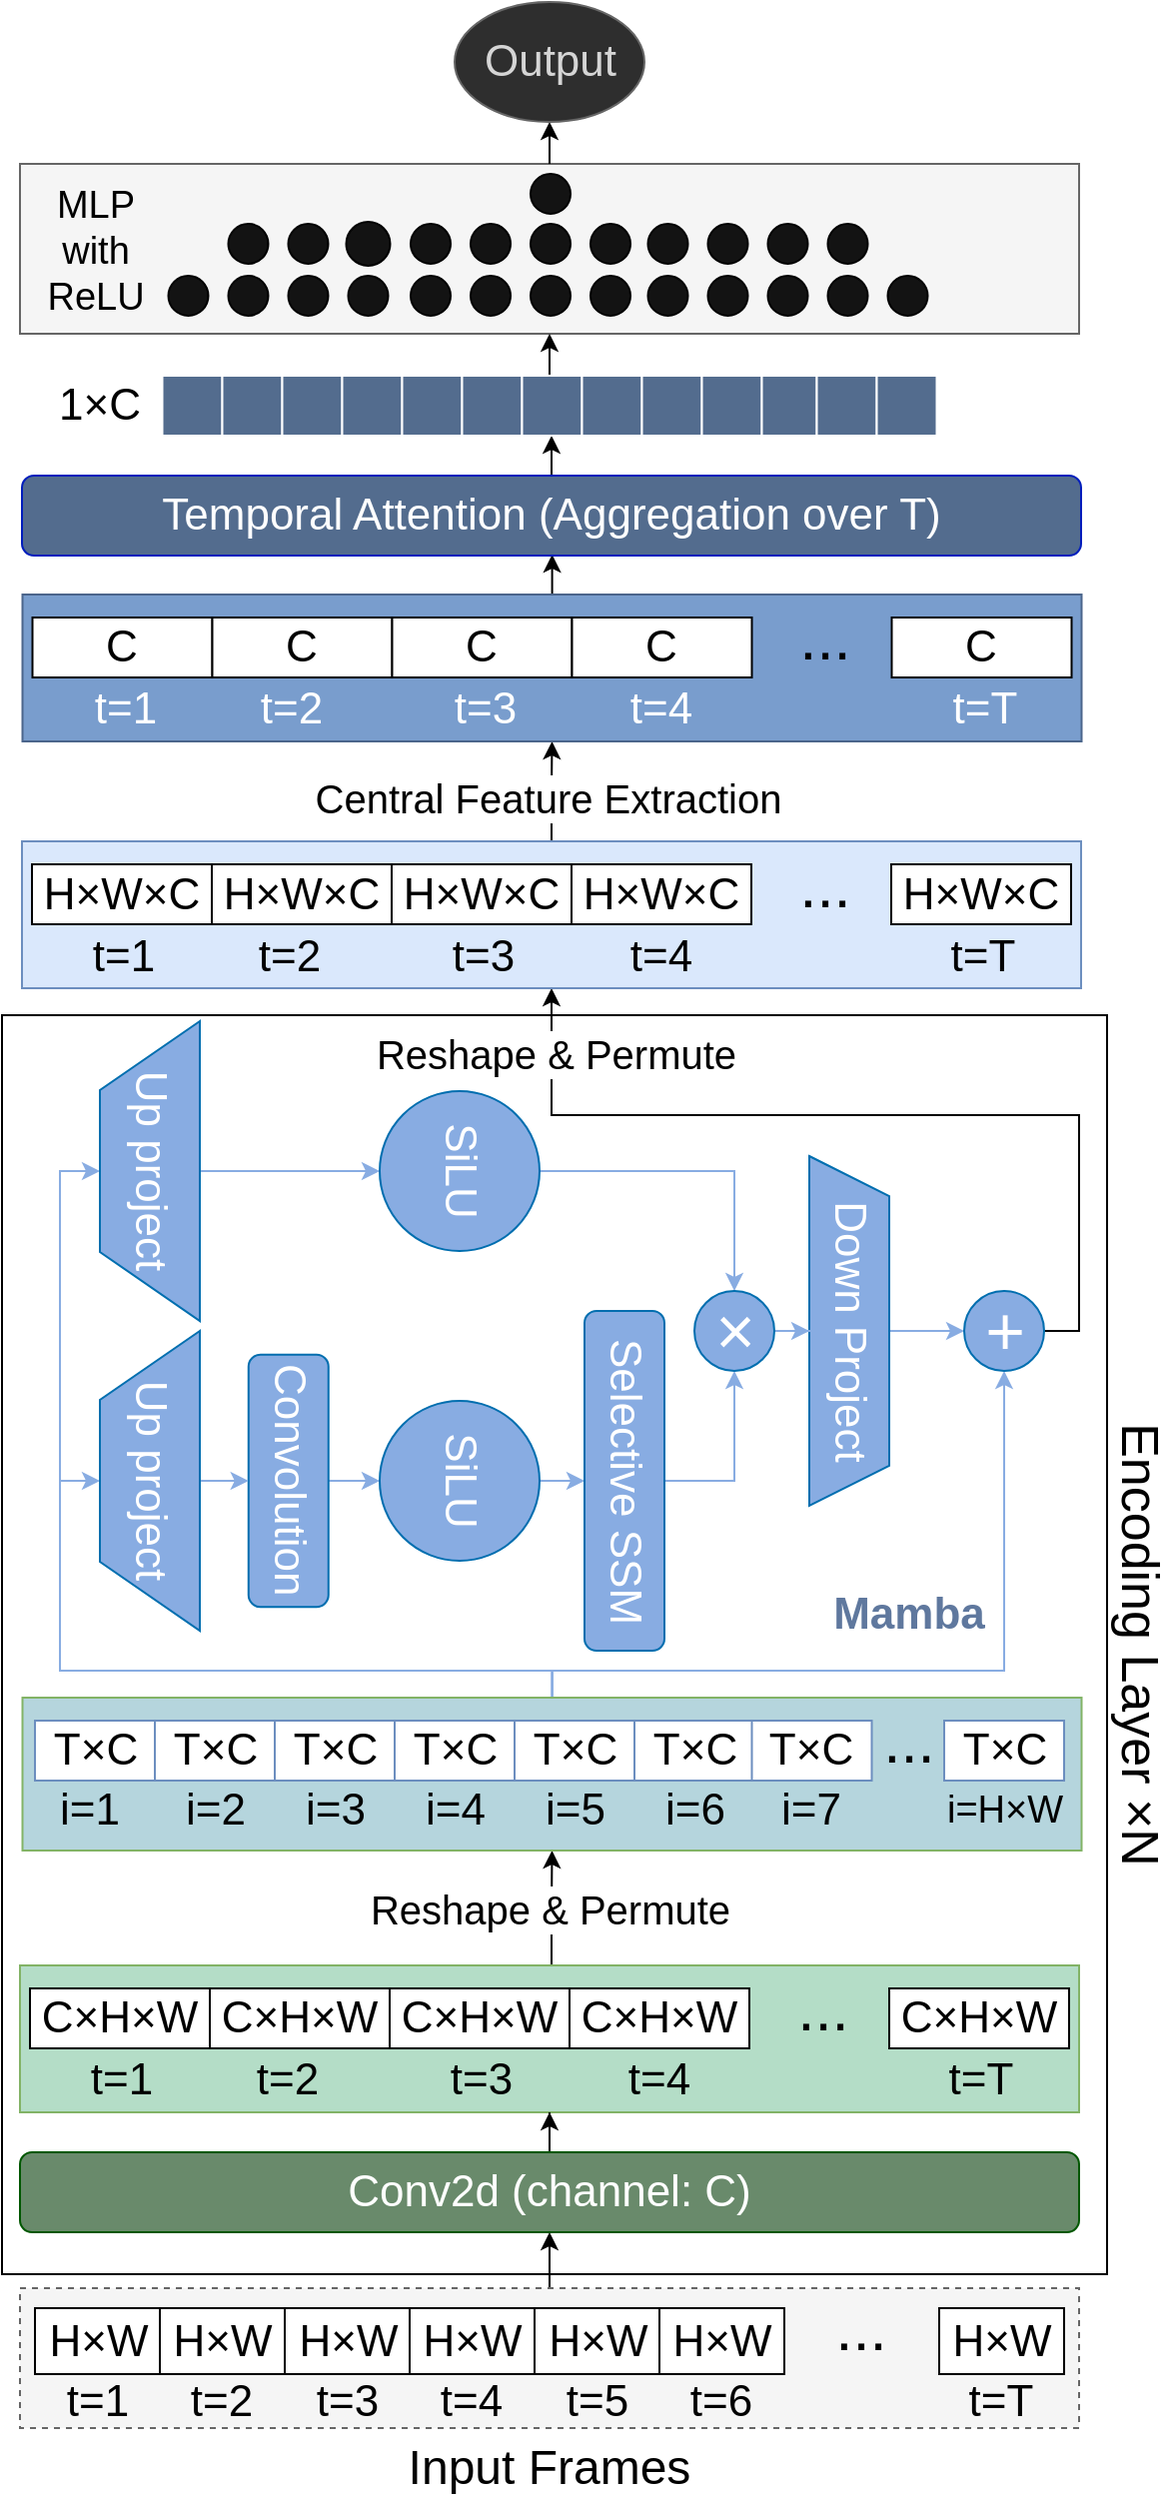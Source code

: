 <mxfile version="27.1.1">
  <diagram name="Page-1" id="3ek6L9CJYeIshYWUm1VU">
    <mxGraphModel dx="2593" dy="1838" grid="1" gridSize="10" guides="1" tooltips="1" connect="1" arrows="1" fold="1" page="0" pageScale="1" pageWidth="850" pageHeight="1100" math="0" shadow="0">
      <root>
        <mxCell id="0" />
        <mxCell id="1" parent="0" />
        <mxCell id="EPnAkS95bglsHTF8loIi-454" value="" style="rounded=0;whiteSpace=wrap;html=1;" vertex="1" parent="1">
          <mxGeometry x="301" y="290" width="553" height="630" as="geometry" />
        </mxCell>
        <mxCell id="EPnAkS95bglsHTF8loIi-436" value="" style="rounded=0;whiteSpace=wrap;html=1;fillColor=#f5f5f5;fontColor=#333333;strokeColor=#666666;" vertex="1" parent="1">
          <mxGeometry x="310" y="-136" width="530" height="85" as="geometry" />
        </mxCell>
        <mxCell id="EPnAkS95bglsHTF8loIi-437" style="edgeStyle=orthogonalEdgeStyle;rounded=0;orthogonalLoop=1;jettySize=auto;html=1;entryX=0.5;entryY=1;entryDx=0;entryDy=0;" edge="1" parent="1" source="EPnAkS95bglsHTF8loIi-436" target="EPnAkS95bglsHTF8loIi-435">
          <mxGeometry relative="1" as="geometry" />
        </mxCell>
        <mxCell id="EPnAkS95bglsHTF8loIi-319" style="edgeStyle=orthogonalEdgeStyle;rounded=0;orthogonalLoop=1;jettySize=auto;html=1;entryX=0.5;entryY=1;entryDx=0;entryDy=0;" edge="1" parent="1" source="EPnAkS95bglsHTF8loIi-231" target="EPnAkS95bglsHTF8loIi-224">
          <mxGeometry relative="1" as="geometry">
            <Array as="points">
              <mxPoint x="576" y="740" />
              <mxPoint x="576" y="740" />
            </Array>
          </mxGeometry>
        </mxCell>
        <mxCell id="EPnAkS95bglsHTF8loIi-320" value="&lt;font style=&quot;font-size: 20px;&quot;&gt;Reshape &amp;amp; Permute&lt;/font&gt;" style="edgeLabel;html=1;align=center;verticalAlign=middle;resizable=0;points=[];" vertex="1" connectable="0" parent="EPnAkS95bglsHTF8loIi-319">
          <mxGeometry x="-0.005" y="1" relative="1" as="geometry">
            <mxPoint as="offset" />
          </mxGeometry>
        </mxCell>
        <mxCell id="EPnAkS95bglsHTF8loIi-231" value="" style="rounded=0;whiteSpace=wrap;html=1;fillColor=#B4DDC7;strokeColor=#82b366;" vertex="1" parent="1">
          <mxGeometry x="310" y="765.5" width="530" height="73.5" as="geometry" />
        </mxCell>
        <mxCell id="EPnAkS95bglsHTF8loIi-243" style="edgeStyle=orthogonalEdgeStyle;rounded=0;orthogonalLoop=1;jettySize=auto;html=1;entryX=0.5;entryY=1;entryDx=0;entryDy=0;strokeColor=#88ACE2;" edge="1" parent="1" source="EPnAkS95bglsHTF8loIi-224" target="EPnAkS95bglsHTF8loIi-49">
          <mxGeometry relative="1" as="geometry">
            <Array as="points">
              <mxPoint x="576" y="618" />
              <mxPoint x="330" y="618" />
              <mxPoint x="330" y="523" />
            </Array>
          </mxGeometry>
        </mxCell>
        <mxCell id="EPnAkS95bglsHTF8loIi-245" style="edgeStyle=orthogonalEdgeStyle;rounded=0;orthogonalLoop=1;jettySize=auto;html=1;entryX=0.5;entryY=1;entryDx=0;entryDy=0;fillColor=#0050ef;strokeColor=#88ACE2;" edge="1" parent="1" source="EPnAkS95bglsHTF8loIi-224" target="EPnAkS95bglsHTF8loIi-244">
          <mxGeometry relative="1" as="geometry">
            <Array as="points">
              <mxPoint x="576" y="618" />
              <mxPoint x="330" y="618" />
              <mxPoint x="330" y="368" />
            </Array>
          </mxGeometry>
        </mxCell>
        <mxCell id="EPnAkS95bglsHTF8loIi-257" style="edgeStyle=orthogonalEdgeStyle;rounded=0;orthogonalLoop=1;jettySize=auto;html=1;entryX=0.5;entryY=1;entryDx=0;entryDy=0;fillColor=#0050ef;strokeColor=#88ACE2;" edge="1" parent="1" source="EPnAkS95bglsHTF8loIi-224" target="EPnAkS95bglsHTF8loIi-255">
          <mxGeometry relative="1" as="geometry">
            <Array as="points">
              <mxPoint x="576" y="618" />
              <mxPoint x="803" y="618" />
            </Array>
          </mxGeometry>
        </mxCell>
        <mxCell id="EPnAkS95bglsHTF8loIi-224" value="" style="rounded=0;whiteSpace=wrap;html=1;fillColor=#B5D5DD;strokeColor=#82b366;" vertex="1" parent="1">
          <mxGeometry x="311.25" y="631.5" width="530" height="76.5" as="geometry" />
        </mxCell>
        <mxCell id="EPnAkS95bglsHTF8loIi-180" style="edgeStyle=orthogonalEdgeStyle;rounded=0;orthogonalLoop=1;jettySize=auto;html=1;entryX=0.5;entryY=1;entryDx=0;entryDy=0;" edge="1" parent="1" source="EPnAkS95bglsHTF8loIi-176" target="EPnAkS95bglsHTF8loIi-94">
          <mxGeometry relative="1" as="geometry" />
        </mxCell>
        <mxCell id="EPnAkS95bglsHTF8loIi-176" value="" style="rounded=0;whiteSpace=wrap;html=1;fillColor=#f5f5f5;dashed=1;fontColor=#333333;strokeColor=#666666;" vertex="1" parent="1">
          <mxGeometry x="310" y="927" width="530" height="70" as="geometry" />
        </mxCell>
        <mxCell id="EPnAkS95bglsHTF8loIi-248" style="edgeStyle=orthogonalEdgeStyle;rounded=0;orthogonalLoop=1;jettySize=auto;html=1;entryX=0.5;entryY=1;entryDx=0;entryDy=0;fillColor=#0050ef;strokeColor=#88ACE2;" edge="1" parent="1" source="EPnAkS95bglsHTF8loIi-18" target="EPnAkS95bglsHTF8loIi-20">
          <mxGeometry relative="1" as="geometry" />
        </mxCell>
        <mxCell id="EPnAkS95bglsHTF8loIi-18" value="&lt;font style=&quot;font-size: 22px;&quot;&gt;Convolution&lt;/font&gt;" style="rounded=1;whiteSpace=wrap;html=1;rotation=90;fillColor=#88ACE2;fontColor=#ffffff;strokeColor=#006EAF;" vertex="1" parent="1">
          <mxGeometry x="381.25" y="503" width="126.25" height="40" as="geometry" />
        </mxCell>
        <mxCell id="EPnAkS95bglsHTF8loIi-23" style="edgeStyle=orthogonalEdgeStyle;rounded=0;orthogonalLoop=1;jettySize=auto;html=1;fillColor=#0050ef;strokeColor=#88ACE2;" edge="1" parent="1" source="EPnAkS95bglsHTF8loIi-20" target="EPnAkS95bglsHTF8loIi-22">
          <mxGeometry relative="1" as="geometry" />
        </mxCell>
        <mxCell id="EPnAkS95bglsHTF8loIi-20" value="&lt;font style=&quot;font-size: 22px;&quot;&gt;SiLU&lt;/font&gt;" style="ellipse;whiteSpace=wrap;html=1;aspect=fixed;rotation=90;fillColor=#88ACE2;fontColor=#ffffff;strokeColor=#006EAF;" vertex="1" parent="1">
          <mxGeometry x="490" y="483" width="80" height="80" as="geometry" />
        </mxCell>
        <mxCell id="EPnAkS95bglsHTF8loIi-252" style="edgeStyle=orthogonalEdgeStyle;rounded=0;orthogonalLoop=1;jettySize=auto;html=1;entryX=0.5;entryY=1;entryDx=0;entryDy=0;fillColor=#0050ef;strokeColor=#88ACE2;" edge="1" parent="1" source="EPnAkS95bglsHTF8loIi-22" target="EPnAkS95bglsHTF8loIi-251">
          <mxGeometry relative="1" as="geometry">
            <Array as="points" />
          </mxGeometry>
        </mxCell>
        <mxCell id="EPnAkS95bglsHTF8loIi-22" value="&lt;font style=&quot;font-size: 22px;&quot;&gt;Selective SSM&lt;/font&gt;" style="rounded=1;whiteSpace=wrap;html=1;rotation=90;fillColor=#88ACE2;fontColor=#ffffff;strokeColor=#006EAF;" vertex="1" parent="1">
          <mxGeometry x="527.5" y="503" width="170" height="40" as="geometry" />
        </mxCell>
        <mxCell id="EPnAkS95bglsHTF8loIi-247" style="edgeStyle=orthogonalEdgeStyle;rounded=0;orthogonalLoop=1;jettySize=auto;html=1;entryX=0.5;entryY=1;entryDx=0;entryDy=0;fillColor=#0050ef;strokeColor=#88ACE2;" edge="1" parent="1" source="EPnAkS95bglsHTF8loIi-49" target="EPnAkS95bglsHTF8loIi-18">
          <mxGeometry relative="1" as="geometry" />
        </mxCell>
        <mxCell id="EPnAkS95bglsHTF8loIi-49" value="&lt;font style=&quot;font-size: 22px;&quot;&gt;Up project&lt;/font&gt;" style="verticalLabelPosition=middle;verticalAlign=middle;html=1;shape=trapezoid;perimeter=trapezoidPerimeter;whiteSpace=wrap;size=0.23;arcSize=10;flipV=1;labelPosition=center;align=center;rotation=90;fillColor=#88ACE2;fontColor=#ffffff;strokeColor=#006EAF;" vertex="1" parent="1">
          <mxGeometry x="300" y="498" width="150" height="50" as="geometry" />
        </mxCell>
        <mxCell id="EPnAkS95bglsHTF8loIi-256" style="edgeStyle=orthogonalEdgeStyle;rounded=0;orthogonalLoop=1;jettySize=auto;html=1;entryX=0;entryY=0.5;entryDx=0;entryDy=0;fillColor=#0050ef;strokeColor=#88ACE2;" edge="1" parent="1" source="EPnAkS95bglsHTF8loIi-57" target="EPnAkS95bglsHTF8loIi-255">
          <mxGeometry relative="1" as="geometry" />
        </mxCell>
        <mxCell id="EPnAkS95bglsHTF8loIi-57" value="&lt;font style=&quot;font-size: 22px;&quot;&gt;Down Project&lt;/font&gt;" style="shape=trapezoid;perimeter=trapezoidPerimeter;whiteSpace=wrap;html=1;fixedSize=1;rotation=90;fillColor=#88ACE2;fontColor=#ffffff;strokeColor=#006EAF;" vertex="1" parent="1">
          <mxGeometry x="637.5" y="428" width="175" height="40" as="geometry" />
        </mxCell>
        <mxCell id="EPnAkS95bglsHTF8loIi-68" style="edgeStyle=orthogonalEdgeStyle;rounded=0;orthogonalLoop=1;jettySize=auto;html=1;exitX=0.5;exitY=1;exitDx=0;exitDy=0;fillColor=#0050ef;strokeColor=#001DBC;" edge="1" parent="1">
          <mxGeometry relative="1" as="geometry">
            <mxPoint x="582.5" y="452.33" as="sourcePoint" />
            <mxPoint x="582.5" y="452.33" as="targetPoint" />
          </mxGeometry>
        </mxCell>
        <mxCell id="EPnAkS95bglsHTF8loIi-90" value="&lt;font style=&quot;font-size: 22px;&quot;&gt;H×W&lt;/font&gt;" style="rounded=0;whiteSpace=wrap;html=1;" vertex="1" parent="1">
          <mxGeometry x="317.5" y="937" width="62.5" height="33" as="geometry" />
        </mxCell>
        <mxCell id="EPnAkS95bglsHTF8loIi-234" style="edgeStyle=orthogonalEdgeStyle;rounded=0;orthogonalLoop=1;jettySize=auto;html=1;entryX=0.5;entryY=1;entryDx=0;entryDy=0;" edge="1" parent="1" source="EPnAkS95bglsHTF8loIi-94" target="EPnAkS95bglsHTF8loIi-231">
          <mxGeometry relative="1" as="geometry" />
        </mxCell>
        <mxCell id="EPnAkS95bglsHTF8loIi-94" value="&lt;font style=&quot;font-size: 22px;&quot;&gt;Conv2d (channel: C)&lt;/font&gt;" style="rounded=1;whiteSpace=wrap;html=1;fillColor=#698A6B;fontColor=#ffffff;strokeColor=#005700;" vertex="1" parent="1">
          <mxGeometry x="310" y="859" width="530" height="40" as="geometry" />
        </mxCell>
        <mxCell id="EPnAkS95bglsHTF8loIi-114" value="&lt;font style=&quot;font-size: 22px;&quot;&gt;C×H×W&lt;/font&gt;" style="rounded=0;whiteSpace=wrap;html=1;" vertex="1" parent="1">
          <mxGeometry x="315" y="777" width="90" height="30" as="geometry" />
        </mxCell>
        <mxCell id="EPnAkS95bglsHTF8loIi-148" value="&lt;font style=&quot;font-size: 22px;&quot;&gt;T×C&lt;/font&gt;" style="rounded=0;whiteSpace=wrap;html=1;fillColor=default;strokeColor=#6c8ebf;" vertex="1" parent="1">
          <mxGeometry x="317.5" y="643" width="60" height="30" as="geometry" />
        </mxCell>
        <mxCell id="EPnAkS95bglsHTF8loIi-149" value="&lt;font style=&quot;font-size: 22px;&quot;&gt;T×C&lt;/font&gt;" style="rounded=0;whiteSpace=wrap;html=1;fillColor=default;strokeColor=#6c8ebf;" vertex="1" parent="1">
          <mxGeometry x="377.5" y="643" width="60" height="30" as="geometry" />
        </mxCell>
        <mxCell id="EPnAkS95bglsHTF8loIi-150" value="&lt;font style=&quot;font-size: 22px;&quot;&gt;T×C&lt;/font&gt;" style="rounded=0;whiteSpace=wrap;html=1;fillColor=default;strokeColor=#6c8ebf;" vertex="1" parent="1">
          <mxGeometry x="437.5" y="643" width="60" height="30" as="geometry" />
        </mxCell>
        <mxCell id="EPnAkS95bglsHTF8loIi-156" value="&lt;font style=&quot;font-size: 31px;&quot;&gt;...&lt;/font&gt;" style="text;html=1;align=center;verticalAlign=middle;whiteSpace=wrap;rounded=0;fillColor=none;strokeColor=none;" vertex="1" parent="1">
          <mxGeometry x="740" y="643" width="30" height="20" as="geometry" />
        </mxCell>
        <mxCell id="EPnAkS95bglsHTF8loIi-217" value="&lt;font style=&quot;font-size: 22px;&quot;&gt;T×C&lt;/font&gt;" style="rounded=0;whiteSpace=wrap;html=1;fillColor=default;strokeColor=#6c8ebf;" vertex="1" parent="1">
          <mxGeometry x="497.5" y="643" width="60" height="30" as="geometry" />
        </mxCell>
        <mxCell id="EPnAkS95bglsHTF8loIi-218" value="&lt;font style=&quot;font-size: 22px;&quot;&gt;T×C&lt;/font&gt;" style="rounded=0;whiteSpace=wrap;html=1;fillColor=default;strokeColor=#6c8ebf;" vertex="1" parent="1">
          <mxGeometry x="557.5" y="643" width="60" height="30" as="geometry" />
        </mxCell>
        <mxCell id="EPnAkS95bglsHTF8loIi-219" value="&lt;font style=&quot;font-size: 22px;&quot;&gt;T×C&lt;/font&gt;" style="rounded=0;whiteSpace=wrap;html=1;fillColor=default;strokeColor=#6c8ebf;" vertex="1" parent="1">
          <mxGeometry x="617.5" y="643" width="60" height="30" as="geometry" />
        </mxCell>
        <mxCell id="EPnAkS95bglsHTF8loIi-220" value="&lt;font style=&quot;font-size: 22px;&quot;&gt;T×C&lt;/font&gt;" style="rounded=0;whiteSpace=wrap;html=1;fillColor=default;strokeColor=#6c8ebf;" vertex="1" parent="1">
          <mxGeometry x="676.25" y="643" width="60" height="30" as="geometry" />
        </mxCell>
        <mxCell id="EPnAkS95bglsHTF8loIi-225" value="&lt;font style=&quot;font-size: 22px;&quot;&gt;T×C&lt;/font&gt;" style="rounded=0;whiteSpace=wrap;html=1;fillColor=default;strokeColor=#6c8ebf;" vertex="1" parent="1">
          <mxGeometry x="772.5" y="643" width="60" height="30" as="geometry" />
        </mxCell>
        <mxCell id="EPnAkS95bglsHTF8loIi-226" value="&lt;font style=&quot;font-size: 22px;&quot;&gt;C×H×W&lt;/font&gt;" style="rounded=0;whiteSpace=wrap;html=1;" vertex="1" parent="1">
          <mxGeometry x="405" y="777" width="90" height="30" as="geometry" />
        </mxCell>
        <mxCell id="EPnAkS95bglsHTF8loIi-227" value="&lt;font style=&quot;font-size: 22px;&quot;&gt;C×H×W&lt;/font&gt;" style="rounded=0;whiteSpace=wrap;html=1;" vertex="1" parent="1">
          <mxGeometry x="495" y="777" width="90" height="30" as="geometry" />
        </mxCell>
        <mxCell id="EPnAkS95bglsHTF8loIi-228" value="&lt;font style=&quot;font-size: 22px;&quot;&gt;C×H×W&lt;/font&gt;" style="rounded=0;whiteSpace=wrap;html=1;" vertex="1" parent="1">
          <mxGeometry x="585" y="777" width="90" height="30" as="geometry" />
        </mxCell>
        <mxCell id="EPnAkS95bglsHTF8loIi-229" value="&lt;font style=&quot;font-size: 22px;&quot;&gt;C×H×W&lt;/font&gt;" style="rounded=0;whiteSpace=wrap;html=1;" vertex="1" parent="1">
          <mxGeometry x="745" y="777" width="90" height="30" as="geometry" />
        </mxCell>
        <mxCell id="EPnAkS95bglsHTF8loIi-232" value="&lt;font style=&quot;font-size: 31px;&quot;&gt;...&lt;/font&gt;" style="text;html=1;align=center;verticalAlign=middle;whiteSpace=wrap;rounded=0;" vertex="1" parent="1">
          <mxGeometry x="697" y="777" width="30" height="20" as="geometry" />
        </mxCell>
        <mxCell id="EPnAkS95bglsHTF8loIi-250" style="edgeStyle=orthogonalEdgeStyle;rounded=0;orthogonalLoop=1;jettySize=auto;html=1;entryX=0.5;entryY=1;entryDx=0;entryDy=0;fillColor=#0050ef;strokeColor=#88ACE2;" edge="1" parent="1" source="EPnAkS95bglsHTF8loIi-244" target="EPnAkS95bglsHTF8loIi-249">
          <mxGeometry relative="1" as="geometry" />
        </mxCell>
        <mxCell id="EPnAkS95bglsHTF8loIi-244" value="&lt;font style=&quot;font-size: 22px;&quot;&gt;Up project&lt;/font&gt;" style="verticalLabelPosition=middle;verticalAlign=middle;html=1;shape=trapezoid;perimeter=trapezoidPerimeter;whiteSpace=wrap;size=0.23;arcSize=10;flipV=1;labelPosition=center;align=center;rotation=90;fillColor=#88ACE2;fontColor=#ffffff;strokeColor=#006EAF;" vertex="1" parent="1">
          <mxGeometry x="300" y="343" width="150" height="50" as="geometry" />
        </mxCell>
        <mxCell id="EPnAkS95bglsHTF8loIi-253" style="edgeStyle=orthogonalEdgeStyle;rounded=0;orthogonalLoop=1;jettySize=auto;html=1;entryX=0.5;entryY=0;entryDx=0;entryDy=0;fillColor=#0050ef;strokeColor=#88ACE2;" edge="1" parent="1" source="EPnAkS95bglsHTF8loIi-249" target="EPnAkS95bglsHTF8loIi-251">
          <mxGeometry relative="1" as="geometry" />
        </mxCell>
        <mxCell id="EPnAkS95bglsHTF8loIi-249" value="&lt;font style=&quot;font-size: 22px;&quot;&gt;SiLU&lt;/font&gt;" style="ellipse;whiteSpace=wrap;html=1;aspect=fixed;rotation=90;fillColor=#88ACE2;fontColor=#ffffff;strokeColor=#006EAF;" vertex="1" parent="1">
          <mxGeometry x="490" y="328" width="80" height="80" as="geometry" />
        </mxCell>
        <mxCell id="EPnAkS95bglsHTF8loIi-254" style="edgeStyle=orthogonalEdgeStyle;rounded=0;orthogonalLoop=1;jettySize=auto;html=1;entryX=0.5;entryY=1;entryDx=0;entryDy=0;fillColor=#0050ef;strokeColor=#88ACE2;" edge="1" parent="1" source="EPnAkS95bglsHTF8loIi-251" target="EPnAkS95bglsHTF8loIi-57">
          <mxGeometry relative="1" as="geometry" />
        </mxCell>
        <mxCell id="EPnAkS95bglsHTF8loIi-251" value="&lt;font style=&quot;font-size: 34px;&quot;&gt;×&lt;/font&gt;" style="ellipse;whiteSpace=wrap;html=1;aspect=fixed;fillColor=#88ACE2;fontColor=#ffffff;strokeColor=#006EAF;" vertex="1" parent="1">
          <mxGeometry x="647.5" y="428" width="40" height="40" as="geometry" />
        </mxCell>
        <mxCell id="EPnAkS95bglsHTF8loIi-259" style="edgeStyle=orthogonalEdgeStyle;rounded=0;orthogonalLoop=1;jettySize=auto;html=1;entryX=0.5;entryY=1;entryDx=0;entryDy=0;" edge="1" parent="1" source="EPnAkS95bglsHTF8loIi-255" target="EPnAkS95bglsHTF8loIi-306">
          <mxGeometry relative="1" as="geometry">
            <mxPoint x="576.25" y="288.0" as="targetPoint" />
            <Array as="points">
              <mxPoint x="840" y="448" />
              <mxPoint x="840" y="340" />
              <mxPoint x="576" y="340" />
            </Array>
          </mxGeometry>
        </mxCell>
        <mxCell id="EPnAkS95bglsHTF8loIi-321" value="&lt;font style=&quot;font-size: 20px;&quot;&gt;Reshape &amp;amp; Permute&lt;/font&gt;" style="edgeLabel;html=1;align=center;verticalAlign=middle;resizable=0;points=[];" vertex="1" connectable="0" parent="EPnAkS95bglsHTF8loIi-259">
          <mxGeometry x="0.859" y="-2" relative="1" as="geometry">
            <mxPoint as="offset" />
          </mxGeometry>
        </mxCell>
        <mxCell id="EPnAkS95bglsHTF8loIi-255" value="&lt;font style=&quot;font-size: 34px;&quot;&gt;+&lt;/font&gt;" style="ellipse;whiteSpace=wrap;html=1;aspect=fixed;fillColor=#88ACE2;fontColor=#ffffff;strokeColor=#006EAF;" vertex="1" parent="1">
          <mxGeometry x="782.5" y="428" width="40" height="40" as="geometry" />
        </mxCell>
        <mxCell id="EPnAkS95bglsHTF8loIi-273" value="&lt;font style=&quot;font-size: 22px;&quot;&gt;H×W&lt;/font&gt;" style="rounded=0;whiteSpace=wrap;html=1;" vertex="1" parent="1">
          <mxGeometry x="380" y="937" width="62.5" height="33" as="geometry" />
        </mxCell>
        <mxCell id="EPnAkS95bglsHTF8loIi-274" value="&lt;font style=&quot;font-size: 22px;&quot;&gt;H×W&lt;/font&gt;" style="rounded=0;whiteSpace=wrap;html=1;" vertex="1" parent="1">
          <mxGeometry x="442.5" y="937" width="62.5" height="33" as="geometry" />
        </mxCell>
        <mxCell id="EPnAkS95bglsHTF8loIi-275" value="&lt;font style=&quot;font-size: 22px;&quot;&gt;H×W&lt;/font&gt;" style="rounded=0;whiteSpace=wrap;html=1;" vertex="1" parent="1">
          <mxGeometry x="505" y="937" width="62.5" height="33" as="geometry" />
        </mxCell>
        <mxCell id="EPnAkS95bglsHTF8loIi-276" value="&lt;font style=&quot;font-size: 22px;&quot;&gt;H×W&lt;/font&gt;" style="rounded=0;whiteSpace=wrap;html=1;" vertex="1" parent="1">
          <mxGeometry x="567.5" y="937" width="62.5" height="33" as="geometry" />
        </mxCell>
        <mxCell id="EPnAkS95bglsHTF8loIi-277" value="&lt;font style=&quot;font-size: 22px;&quot;&gt;H×W&lt;/font&gt;" style="rounded=0;whiteSpace=wrap;html=1;" vertex="1" parent="1">
          <mxGeometry x="630" y="937" width="62.5" height="33" as="geometry" />
        </mxCell>
        <mxCell id="EPnAkS95bglsHTF8loIi-278" value="&lt;font style=&quot;font-size: 22px;&quot;&gt;H×W&lt;/font&gt;" style="rounded=0;whiteSpace=wrap;html=1;" vertex="1" parent="1">
          <mxGeometry x="770" y="937" width="62.5" height="33" as="geometry" />
        </mxCell>
        <mxCell id="EPnAkS95bglsHTF8loIi-280" value="&lt;font style=&quot;font-size: 22px;&quot;&gt;t=1&lt;/font&gt;" style="text;html=1;align=center;verticalAlign=middle;whiteSpace=wrap;rounded=0;" vertex="1" parent="1">
          <mxGeometry x="318.75" y="974" width="60" height="20" as="geometry" />
        </mxCell>
        <mxCell id="EPnAkS95bglsHTF8loIi-281" value="&lt;font style=&quot;font-size: 22px;&quot;&gt;t=2&lt;/font&gt;" style="text;html=1;align=center;verticalAlign=middle;whiteSpace=wrap;rounded=0;" vertex="1" parent="1">
          <mxGeometry x="381.25" y="974" width="60" height="20" as="geometry" />
        </mxCell>
        <mxCell id="EPnAkS95bglsHTF8loIi-282" value="&lt;font style=&quot;font-size: 22px;&quot;&gt;t=3&lt;/font&gt;" style="text;html=1;align=center;verticalAlign=middle;whiteSpace=wrap;rounded=0;" vertex="1" parent="1">
          <mxGeometry x="443.75" y="974" width="60" height="20" as="geometry" />
        </mxCell>
        <mxCell id="EPnAkS95bglsHTF8loIi-283" value="&lt;font style=&quot;font-size: 22px;&quot;&gt;t=4&lt;/font&gt;" style="text;html=1;align=center;verticalAlign=middle;whiteSpace=wrap;rounded=0;" vertex="1" parent="1">
          <mxGeometry x="506.25" y="974" width="60" height="20" as="geometry" />
        </mxCell>
        <mxCell id="EPnAkS95bglsHTF8loIi-284" value="&lt;font style=&quot;font-size: 22px;&quot;&gt;t=5&lt;/font&gt;" style="text;html=1;align=center;verticalAlign=middle;whiteSpace=wrap;rounded=0;" vertex="1" parent="1">
          <mxGeometry x="568.75" y="974" width="60" height="20" as="geometry" />
        </mxCell>
        <mxCell id="EPnAkS95bglsHTF8loIi-285" value="&lt;font style=&quot;font-size: 22px;&quot;&gt;t=6&lt;/font&gt;" style="text;html=1;align=center;verticalAlign=middle;whiteSpace=wrap;rounded=0;" vertex="1" parent="1">
          <mxGeometry x="631.25" y="974" width="60" height="20" as="geometry" />
        </mxCell>
        <mxCell id="EPnAkS95bglsHTF8loIi-286" value="&lt;font style=&quot;font-size: 31px;&quot;&gt;...&lt;/font&gt;" style="text;html=1;align=center;verticalAlign=middle;whiteSpace=wrap;rounded=0;" vertex="1" parent="1">
          <mxGeometry x="716.25" y="937" width="30" height="20" as="geometry" />
        </mxCell>
        <mxCell id="EPnAkS95bglsHTF8loIi-287" value="&lt;font style=&quot;font-size: 22px;&quot;&gt;t=T&lt;/font&gt;" style="text;html=1;align=center;verticalAlign=middle;whiteSpace=wrap;rounded=0;" vertex="1" parent="1">
          <mxGeometry x="771.25" y="974" width="60" height="20" as="geometry" />
        </mxCell>
        <mxCell id="EPnAkS95bglsHTF8loIi-289" value="&lt;font style=&quot;font-size: 22px;&quot;&gt;t=1&lt;/font&gt;" style="text;html=1;align=center;verticalAlign=middle;whiteSpace=wrap;rounded=0;" vertex="1" parent="1">
          <mxGeometry x="331.25" y="813" width="60" height="20" as="geometry" />
        </mxCell>
        <mxCell id="EPnAkS95bglsHTF8loIi-290" value="&lt;font style=&quot;font-size: 22px;&quot;&gt;t=2&lt;/font&gt;" style="text;html=1;align=center;verticalAlign=middle;whiteSpace=wrap;rounded=0;" vertex="1" parent="1">
          <mxGeometry x="414.38" y="813" width="60" height="20" as="geometry" />
        </mxCell>
        <mxCell id="EPnAkS95bglsHTF8loIi-291" value="&lt;font style=&quot;font-size: 22px;&quot;&gt;t=3&lt;/font&gt;" style="text;html=1;align=center;verticalAlign=middle;whiteSpace=wrap;rounded=0;" vertex="1" parent="1">
          <mxGeometry x="511.25" y="813" width="60" height="20" as="geometry" />
        </mxCell>
        <mxCell id="EPnAkS95bglsHTF8loIi-292" value="&lt;font style=&quot;font-size: 22px;&quot;&gt;t=4&lt;/font&gt;" style="text;html=1;align=center;verticalAlign=middle;whiteSpace=wrap;rounded=0;" vertex="1" parent="1">
          <mxGeometry x="600" y="813" width="60" height="20" as="geometry" />
        </mxCell>
        <mxCell id="EPnAkS95bglsHTF8loIi-297" value="&lt;font style=&quot;font-size: 22px;&quot;&gt;t=T&lt;/font&gt;" style="text;html=1;align=center;verticalAlign=middle;whiteSpace=wrap;rounded=0;" vertex="1" parent="1">
          <mxGeometry x="761.25" y="813" width="60" height="20" as="geometry" />
        </mxCell>
        <mxCell id="EPnAkS95bglsHTF8loIi-298" value="&lt;font style=&quot;font-size: 22px;&quot;&gt;i=1&lt;/font&gt;" style="text;html=1;align=center;verticalAlign=middle;whiteSpace=wrap;rounded=0;fillColor=none;strokeColor=none;" vertex="1" parent="1">
          <mxGeometry x="315" y="678" width="60" height="20" as="geometry" />
        </mxCell>
        <mxCell id="EPnAkS95bglsHTF8loIi-299" value="&lt;font style=&quot;font-size: 22px;&quot;&gt;i=2&lt;/font&gt;" style="text;html=1;align=center;verticalAlign=middle;whiteSpace=wrap;rounded=0;fillColor=none;strokeColor=none;" vertex="1" parent="1">
          <mxGeometry x="377.5" y="678" width="60" height="20" as="geometry" />
        </mxCell>
        <mxCell id="EPnAkS95bglsHTF8loIi-300" value="&lt;font style=&quot;font-size: 22px;&quot;&gt;i=3&lt;/font&gt;" style="text;html=1;align=center;verticalAlign=middle;whiteSpace=wrap;rounded=0;fillColor=none;strokeColor=none;" vertex="1" parent="1">
          <mxGeometry x="437.5" y="678" width="60" height="20" as="geometry" />
        </mxCell>
        <mxCell id="EPnAkS95bglsHTF8loIi-301" value="&lt;font style=&quot;font-size: 22px;&quot;&gt;i=4&lt;/font&gt;" style="text;html=1;align=center;verticalAlign=middle;whiteSpace=wrap;rounded=0;fillColor=none;strokeColor=none;" vertex="1" parent="1">
          <mxGeometry x="497.5" y="678" width="60" height="20" as="geometry" />
        </mxCell>
        <mxCell id="EPnAkS95bglsHTF8loIi-302" value="&lt;font style=&quot;font-size: 22px;&quot;&gt;i=5&lt;/font&gt;" style="text;html=1;align=center;verticalAlign=middle;whiteSpace=wrap;rounded=0;fillColor=none;strokeColor=none;" vertex="1" parent="1">
          <mxGeometry x="557.5" y="678" width="60" height="20" as="geometry" />
        </mxCell>
        <mxCell id="EPnAkS95bglsHTF8loIi-303" value="&lt;font style=&quot;font-size: 22px;&quot;&gt;i=6&lt;/font&gt;" style="text;html=1;align=center;verticalAlign=middle;whiteSpace=wrap;rounded=0;fillColor=none;strokeColor=none;" vertex="1" parent="1">
          <mxGeometry x="617.5" y="678" width="60" height="20" as="geometry" />
        </mxCell>
        <mxCell id="EPnAkS95bglsHTF8loIi-304" value="&lt;font style=&quot;font-size: 22px;&quot;&gt;i=7&lt;/font&gt;" style="text;html=1;align=center;verticalAlign=middle;whiteSpace=wrap;rounded=0;fillColor=none;strokeColor=none;" vertex="1" parent="1">
          <mxGeometry x="676.25" y="678" width="60" height="20" as="geometry" />
        </mxCell>
        <mxCell id="EPnAkS95bglsHTF8loIi-305" value="&lt;font style=&quot;font-size: 19px;&quot;&gt;&lt;font style=&quot;&quot;&gt;i=H&lt;/font&gt;×W&lt;/font&gt;" style="text;html=1;align=center;verticalAlign=middle;whiteSpace=wrap;rounded=0;fillColor=none;strokeColor=none;" vertex="1" parent="1">
          <mxGeometry x="772.5" y="678" width="60" height="20" as="geometry" />
        </mxCell>
        <mxCell id="EPnAkS95bglsHTF8loIi-334" style="edgeStyle=orthogonalEdgeStyle;rounded=0;orthogonalLoop=1;jettySize=auto;html=1;entryX=0.5;entryY=1;entryDx=0;entryDy=0;" edge="1" parent="1" source="EPnAkS95bglsHTF8loIi-306" target="EPnAkS95bglsHTF8loIi-322">
          <mxGeometry relative="1" as="geometry" />
        </mxCell>
        <mxCell id="EPnAkS95bglsHTF8loIi-335" value="&lt;font style=&quot;font-size: 20px;&quot;&gt;Central Feature Extraction&lt;/font&gt;" style="edgeLabel;html=1;align=center;verticalAlign=middle;resizable=0;points=[];" vertex="1" connectable="0" parent="EPnAkS95bglsHTF8loIi-334">
          <mxGeometry x="-0.115" y="2" relative="1" as="geometry">
            <mxPoint as="offset" />
          </mxGeometry>
        </mxCell>
        <mxCell id="EPnAkS95bglsHTF8loIi-306" value="" style="rounded=0;whiteSpace=wrap;html=1;fillColor=#dae8fc;strokeColor=#6c8ebf;" vertex="1" parent="1">
          <mxGeometry x="311" y="203" width="530" height="73.5" as="geometry" />
        </mxCell>
        <mxCell id="EPnAkS95bglsHTF8loIi-307" value="&lt;font style=&quot;font-size: 22px;&quot;&gt;H×W&lt;/font&gt;&lt;span style=&quot;font-size: 22px;&quot;&gt;×&lt;/span&gt;&lt;span style=&quot;font-size: 22px;&quot;&gt;C&lt;/span&gt;" style="rounded=0;whiteSpace=wrap;html=1;" vertex="1" parent="1">
          <mxGeometry x="316" y="214.5" width="90" height="30" as="geometry" />
        </mxCell>
        <mxCell id="EPnAkS95bglsHTF8loIi-308" value="&lt;font style=&quot;font-size: 22px;&quot;&gt;H×W&lt;/font&gt;&lt;span style=&quot;font-size: 22px;&quot;&gt;×&lt;/span&gt;&lt;span style=&quot;font-size: 22px;&quot;&gt;C&lt;/span&gt;" style="rounded=0;whiteSpace=wrap;html=1;" vertex="1" parent="1">
          <mxGeometry x="406" y="214.5" width="90" height="30" as="geometry" />
        </mxCell>
        <mxCell id="EPnAkS95bglsHTF8loIi-309" value="&lt;font style=&quot;font-size: 22px;&quot;&gt;H×W&lt;/font&gt;&lt;span style=&quot;font-size: 22px;&quot;&gt;×&lt;/span&gt;&lt;span style=&quot;font-size: 22px;&quot;&gt;C&lt;/span&gt;" style="rounded=0;whiteSpace=wrap;html=1;" vertex="1" parent="1">
          <mxGeometry x="496" y="214.5" width="90" height="30" as="geometry" />
        </mxCell>
        <mxCell id="EPnAkS95bglsHTF8loIi-310" value="&lt;font style=&quot;font-size: 22px;&quot;&gt;H×W&lt;/font&gt;&lt;span style=&quot;font-size: 22px;&quot;&gt;×&lt;/span&gt;&lt;span style=&quot;font-size: 22px;&quot;&gt;C&lt;/span&gt;" style="rounded=0;whiteSpace=wrap;html=1;" vertex="1" parent="1">
          <mxGeometry x="586" y="214.5" width="90" height="30" as="geometry" />
        </mxCell>
        <mxCell id="EPnAkS95bglsHTF8loIi-311" value="&lt;font style=&quot;font-size: 22px;&quot;&gt;H×W&lt;/font&gt;&lt;span style=&quot;font-size: 22px;&quot;&gt;×&lt;/span&gt;&lt;span style=&quot;font-size: 22px;&quot;&gt;C&lt;/span&gt;" style="rounded=0;whiteSpace=wrap;html=1;" vertex="1" parent="1">
          <mxGeometry x="746" y="214.5" width="90" height="30" as="geometry" />
        </mxCell>
        <mxCell id="EPnAkS95bglsHTF8loIi-312" value="&lt;font style=&quot;font-size: 31px;&quot;&gt;...&lt;/font&gt;" style="text;html=1;align=center;verticalAlign=middle;whiteSpace=wrap;rounded=0;" vertex="1" parent="1">
          <mxGeometry x="698" y="214.5" width="30" height="20" as="geometry" />
        </mxCell>
        <mxCell id="EPnAkS95bglsHTF8loIi-313" value="&lt;font style=&quot;font-size: 22px;&quot;&gt;t=1&lt;/font&gt;" style="text;html=1;align=center;verticalAlign=middle;whiteSpace=wrap;rounded=0;" vertex="1" parent="1">
          <mxGeometry x="332.25" y="250.5" width="60" height="20" as="geometry" />
        </mxCell>
        <mxCell id="EPnAkS95bglsHTF8loIi-314" value="&lt;font style=&quot;font-size: 22px;&quot;&gt;t=2&lt;/font&gt;" style="text;html=1;align=center;verticalAlign=middle;whiteSpace=wrap;rounded=0;" vertex="1" parent="1">
          <mxGeometry x="415.38" y="250.5" width="60" height="20" as="geometry" />
        </mxCell>
        <mxCell id="EPnAkS95bglsHTF8loIi-315" value="&lt;font style=&quot;font-size: 22px;&quot;&gt;t=3&lt;/font&gt;" style="text;html=1;align=center;verticalAlign=middle;whiteSpace=wrap;rounded=0;" vertex="1" parent="1">
          <mxGeometry x="512.25" y="250.5" width="60" height="20" as="geometry" />
        </mxCell>
        <mxCell id="EPnAkS95bglsHTF8loIi-316" value="&lt;font style=&quot;font-size: 22px;&quot;&gt;t=4&lt;/font&gt;" style="text;html=1;align=center;verticalAlign=middle;whiteSpace=wrap;rounded=0;" vertex="1" parent="1">
          <mxGeometry x="601" y="250.5" width="60" height="20" as="geometry" />
        </mxCell>
        <mxCell id="EPnAkS95bglsHTF8loIi-317" value="&lt;font style=&quot;font-size: 22px;&quot;&gt;t=T&lt;/font&gt;" style="text;html=1;align=center;verticalAlign=middle;whiteSpace=wrap;rounded=0;" vertex="1" parent="1">
          <mxGeometry x="762.25" y="250.5" width="60" height="20" as="geometry" />
        </mxCell>
        <mxCell id="EPnAkS95bglsHTF8loIi-337" style="edgeStyle=orthogonalEdgeStyle;rounded=0;orthogonalLoop=1;jettySize=auto;html=1;entryX=0.5;entryY=1;entryDx=0;entryDy=0;" edge="1" parent="1" source="EPnAkS95bglsHTF8loIi-322" target="EPnAkS95bglsHTF8loIi-336">
          <mxGeometry relative="1" as="geometry" />
        </mxCell>
        <mxCell id="EPnAkS95bglsHTF8loIi-322" value="" style="rounded=0;whiteSpace=wrap;html=1;fillColor=#799DCD;strokeColor=#4B658B;" vertex="1" parent="1">
          <mxGeometry x="311.25" y="79.5" width="530" height="73.5" as="geometry" />
        </mxCell>
        <mxCell id="EPnAkS95bglsHTF8loIi-323" value="&lt;span style=&quot;font-size: 22px;&quot;&gt;C&lt;/span&gt;" style="rounded=0;whiteSpace=wrap;html=1;" vertex="1" parent="1">
          <mxGeometry x="316.25" y="91" width="90" height="30" as="geometry" />
        </mxCell>
        <mxCell id="EPnAkS95bglsHTF8loIi-324" value="&lt;span style=&quot;font-size: 22px;&quot;&gt;C&lt;/span&gt;" style="rounded=0;whiteSpace=wrap;html=1;" vertex="1" parent="1">
          <mxGeometry x="406.25" y="91" width="90" height="30" as="geometry" />
        </mxCell>
        <mxCell id="EPnAkS95bglsHTF8loIi-325" value="&lt;span style=&quot;font-size: 22px;&quot;&gt;C&lt;/span&gt;" style="rounded=0;whiteSpace=wrap;html=1;" vertex="1" parent="1">
          <mxGeometry x="496.25" y="91" width="90" height="30" as="geometry" />
        </mxCell>
        <mxCell id="EPnAkS95bglsHTF8loIi-326" value="&lt;span style=&quot;font-size: 22px;&quot;&gt;C&lt;/span&gt;" style="rounded=0;whiteSpace=wrap;html=1;" vertex="1" parent="1">
          <mxGeometry x="586.25" y="91" width="90" height="30" as="geometry" />
        </mxCell>
        <mxCell id="EPnAkS95bglsHTF8loIi-327" value="&lt;span style=&quot;font-size: 22px;&quot;&gt;C&lt;/span&gt;" style="rounded=0;whiteSpace=wrap;html=1;" vertex="1" parent="1">
          <mxGeometry x="746.25" y="91" width="90" height="30" as="geometry" />
        </mxCell>
        <mxCell id="EPnAkS95bglsHTF8loIi-328" value="&lt;font style=&quot;font-size: 31px;&quot;&gt;...&lt;/font&gt;" style="text;html=1;align=center;verticalAlign=middle;whiteSpace=wrap;rounded=0;" vertex="1" parent="1">
          <mxGeometry x="698.25" y="91" width="30" height="20" as="geometry" />
        </mxCell>
        <mxCell id="EPnAkS95bglsHTF8loIi-329" value="&lt;font style=&quot;font-size: 22px;&quot;&gt;t=1&lt;/font&gt;" style="text;html=1;align=center;verticalAlign=middle;whiteSpace=wrap;rounded=0;fontColor=#FFFFFF;" vertex="1" parent="1">
          <mxGeometry x="332.5" y="127" width="60" height="20" as="geometry" />
        </mxCell>
        <mxCell id="EPnAkS95bglsHTF8loIi-330" value="&lt;font style=&quot;font-size: 22px;&quot;&gt;t=2&lt;/font&gt;" style="text;html=1;align=center;verticalAlign=middle;whiteSpace=wrap;rounded=0;fontColor=#FFFFFF;" vertex="1" parent="1">
          <mxGeometry x="415.63" y="127" width="60" height="20" as="geometry" />
        </mxCell>
        <mxCell id="EPnAkS95bglsHTF8loIi-331" value="&lt;font style=&quot;font-size: 22px;&quot;&gt;t=3&lt;/font&gt;" style="text;html=1;align=center;verticalAlign=middle;whiteSpace=wrap;rounded=0;fontColor=#FFFFFF;" vertex="1" parent="1">
          <mxGeometry x="512.5" y="127" width="60" height="20" as="geometry" />
        </mxCell>
        <mxCell id="EPnAkS95bglsHTF8loIi-332" value="&lt;font style=&quot;font-size: 22px;&quot;&gt;t=4&lt;/font&gt;" style="text;html=1;align=center;verticalAlign=middle;whiteSpace=wrap;rounded=0;fontColor=#FFFFFF;" vertex="1" parent="1">
          <mxGeometry x="601.25" y="127" width="60" height="20" as="geometry" />
        </mxCell>
        <mxCell id="EPnAkS95bglsHTF8loIi-333" value="&lt;font style=&quot;font-size: 22px;&quot;&gt;t=T&lt;/font&gt;" style="text;html=1;align=center;verticalAlign=middle;whiteSpace=wrap;rounded=0;fontColor=#FFFFFF;" vertex="1" parent="1">
          <mxGeometry x="762.5" y="127" width="60" height="20" as="geometry" />
        </mxCell>
        <mxCell id="EPnAkS95bglsHTF8loIi-373" style="edgeStyle=orthogonalEdgeStyle;rounded=0;orthogonalLoop=1;jettySize=auto;html=1;entryX=0.5;entryY=1;entryDx=0;entryDy=0;" edge="1" parent="1" source="EPnAkS95bglsHTF8loIi-336" target="EPnAkS95bglsHTF8loIi-361">
          <mxGeometry relative="1" as="geometry" />
        </mxCell>
        <mxCell id="EPnAkS95bglsHTF8loIi-336" value="&lt;font style=&quot;font-size: 22px;&quot;&gt;Temporal Attention (Aggregation over T)&lt;/font&gt;" style="rounded=1;whiteSpace=wrap;html=1;fillColor=#536C8E;fontColor=#ffffff;strokeColor=#001DBC;" vertex="1" parent="1">
          <mxGeometry x="311" y="20" width="530" height="40" as="geometry" />
        </mxCell>
        <mxCell id="EPnAkS95bglsHTF8loIi-350" value="&lt;span style=&quot;font-size: 22px;&quot;&gt;1×&lt;/span&gt;&lt;span style=&quot;font-size: 22px;&quot;&gt;C&lt;/span&gt;" style="text;html=1;align=center;verticalAlign=middle;whiteSpace=wrap;rounded=0;" vertex="1" parent="1">
          <mxGeometry x="325" y="-25" width="50" height="20" as="geometry" />
        </mxCell>
        <mxCell id="EPnAkS95bglsHTF8loIi-355" value="" style="rounded=0;whiteSpace=wrap;html=1;fillColor=#536C8E;fontColor=#ffffff;strokeColor=#FFFFFF;" vertex="1" parent="1">
          <mxGeometry x="381.25" y="-30" width="30" height="30" as="geometry" />
        </mxCell>
        <mxCell id="EPnAkS95bglsHTF8loIi-356" value="" style="rounded=0;whiteSpace=wrap;html=1;fillColor=#536C8E;fontColor=#ffffff;strokeColor=#FFFFFF;" vertex="1" parent="1">
          <mxGeometry x="411.25" y="-30" width="30" height="30" as="geometry" />
        </mxCell>
        <mxCell id="EPnAkS95bglsHTF8loIi-357" value="" style="rounded=0;whiteSpace=wrap;html=1;fillColor=#536C8E;fontColor=#ffffff;strokeColor=#FFFFFF;" vertex="1" parent="1">
          <mxGeometry x="441.25" y="-30" width="30" height="30" as="geometry" />
        </mxCell>
        <mxCell id="EPnAkS95bglsHTF8loIi-358" value="" style="rounded=0;whiteSpace=wrap;html=1;fillColor=#536C8E;fontColor=#ffffff;strokeColor=#FFFFFF;" vertex="1" parent="1">
          <mxGeometry x="471.25" y="-30" width="30" height="30" as="geometry" />
        </mxCell>
        <mxCell id="EPnAkS95bglsHTF8loIi-359" value="" style="rounded=0;whiteSpace=wrap;html=1;fillColor=#536C8E;fontColor=#ffffff;strokeColor=#FFFFFF;" vertex="1" parent="1">
          <mxGeometry x="501.25" y="-30" width="30" height="30" as="geometry" />
        </mxCell>
        <mxCell id="EPnAkS95bglsHTF8loIi-360" value="" style="rounded=0;whiteSpace=wrap;html=1;fillColor=#536C8E;fontColor=#ffffff;strokeColor=#FFFFFF;" vertex="1" parent="1">
          <mxGeometry x="531.25" y="-30" width="30" height="30" as="geometry" />
        </mxCell>
        <mxCell id="EPnAkS95bglsHTF8loIi-445" style="edgeStyle=orthogonalEdgeStyle;rounded=0;orthogonalLoop=1;jettySize=auto;html=1;entryX=0.5;entryY=1;entryDx=0;entryDy=0;" edge="1" parent="1" source="EPnAkS95bglsHTF8loIi-361" target="EPnAkS95bglsHTF8loIi-436">
          <mxGeometry relative="1" as="geometry">
            <Array as="points">
              <mxPoint x="575" y="-30" />
              <mxPoint x="575" y="-30" />
            </Array>
          </mxGeometry>
        </mxCell>
        <mxCell id="EPnAkS95bglsHTF8loIi-361" value="" style="rounded=0;whiteSpace=wrap;html=1;fillColor=#536C8E;fontColor=#ffffff;strokeColor=#FFFFFF;" vertex="1" parent="1">
          <mxGeometry x="561.25" y="-30" width="30" height="30" as="geometry" />
        </mxCell>
        <mxCell id="EPnAkS95bglsHTF8loIi-362" value="" style="rounded=0;whiteSpace=wrap;html=1;fillColor=#536C8E;fontColor=#ffffff;strokeColor=#FFFFFF;" vertex="1" parent="1">
          <mxGeometry x="591.25" y="-30" width="30" height="30" as="geometry" />
        </mxCell>
        <mxCell id="EPnAkS95bglsHTF8loIi-363" value="" style="rounded=0;whiteSpace=wrap;html=1;fillColor=#536C8E;fontColor=#ffffff;strokeColor=#FFFFFF;" vertex="1" parent="1">
          <mxGeometry x="621.25" y="-30" width="30" height="30" as="geometry" />
        </mxCell>
        <mxCell id="EPnAkS95bglsHTF8loIi-364" value="" style="rounded=0;whiteSpace=wrap;html=1;fillColor=#536C8E;fontColor=#ffffff;strokeColor=#FFFFFF;" vertex="1" parent="1">
          <mxGeometry x="651.25" y="-30" width="30" height="30" as="geometry" />
        </mxCell>
        <mxCell id="EPnAkS95bglsHTF8loIi-365" value="" style="rounded=0;whiteSpace=wrap;html=1;fillColor=#536C8E;fontColor=#ffffff;strokeColor=#FFFFFF;" vertex="1" parent="1">
          <mxGeometry x="681.25" y="-30" width="27.5" height="30" as="geometry" />
        </mxCell>
        <mxCell id="EPnAkS95bglsHTF8loIi-366" value="" style="rounded=0;whiteSpace=wrap;html=1;fillColor=#536C8E;fontColor=#ffffff;strokeColor=#FFFFFF;" vertex="1" parent="1">
          <mxGeometry x="708.75" y="-30" width="30" height="30" as="geometry" />
        </mxCell>
        <mxCell id="EPnAkS95bglsHTF8loIi-392" value="" style="ellipse;whiteSpace=wrap;html=1;aspect=fixed;fillColor=#131313;" vertex="1" parent="1">
          <mxGeometry x="384.25" y="-80" width="20" height="20" as="geometry" />
        </mxCell>
        <mxCell id="EPnAkS95bglsHTF8loIi-393" value="" style="ellipse;whiteSpace=wrap;html=1;aspect=fixed;fillColor=#131313;" vertex="1" parent="1">
          <mxGeometry x="414.25" y="-80" width="20" height="20" as="geometry" />
        </mxCell>
        <mxCell id="EPnAkS95bglsHTF8loIi-403" value="" style="ellipse;whiteSpace=wrap;html=1;aspect=fixed;fillColor=#131313;" vertex="1" parent="1">
          <mxGeometry x="444.25" y="-80" width="20" height="20" as="geometry" />
        </mxCell>
        <mxCell id="EPnAkS95bglsHTF8loIi-404" value="" style="ellipse;whiteSpace=wrap;html=1;aspect=fixed;fillColor=#131313;" vertex="1" parent="1">
          <mxGeometry x="474.25" y="-80" width="20" height="20" as="geometry" />
        </mxCell>
        <mxCell id="EPnAkS95bglsHTF8loIi-405" value="" style="ellipse;whiteSpace=wrap;html=1;aspect=fixed;fillColor=#131313;" vertex="1" parent="1">
          <mxGeometry x="505.5" y="-80" width="20" height="20" as="geometry" />
        </mxCell>
        <mxCell id="EPnAkS95bglsHTF8loIi-406" value="" style="ellipse;whiteSpace=wrap;html=1;aspect=fixed;fillColor=#131313;" vertex="1" parent="1">
          <mxGeometry x="535.5" y="-80" width="20" height="20" as="geometry" />
        </mxCell>
        <mxCell id="EPnAkS95bglsHTF8loIi-407" value="" style="ellipse;whiteSpace=wrap;html=1;aspect=fixed;fillColor=#131313;" vertex="1" parent="1">
          <mxGeometry x="565.5" y="-80" width="20" height="20" as="geometry" />
        </mxCell>
        <mxCell id="EPnAkS95bglsHTF8loIi-408" value="" style="ellipse;whiteSpace=wrap;html=1;aspect=fixed;fillColor=#131313;" vertex="1" parent="1">
          <mxGeometry x="595.5" y="-80" width="20" height="20" as="geometry" />
        </mxCell>
        <mxCell id="EPnAkS95bglsHTF8loIi-409" value="" style="ellipse;whiteSpace=wrap;html=1;aspect=fixed;fillColor=#131313;" vertex="1" parent="1">
          <mxGeometry x="624.25" y="-80" width="20" height="20" as="geometry" />
        </mxCell>
        <mxCell id="EPnAkS95bglsHTF8loIi-410" value="" style="ellipse;whiteSpace=wrap;html=1;aspect=fixed;fillColor=#131313;" vertex="1" parent="1">
          <mxGeometry x="654.25" y="-80" width="20" height="20" as="geometry" />
        </mxCell>
        <mxCell id="EPnAkS95bglsHTF8loIi-411" value="" style="ellipse;whiteSpace=wrap;html=1;aspect=fixed;fillColor=#131313;" vertex="1" parent="1">
          <mxGeometry x="684.25" y="-80" width="20" height="20" as="geometry" />
        </mxCell>
        <mxCell id="EPnAkS95bglsHTF8loIi-412" value="" style="ellipse;whiteSpace=wrap;html=1;aspect=fixed;fillColor=#131313;" vertex="1" parent="1">
          <mxGeometry x="714.25" y="-80" width="20" height="20" as="geometry" />
        </mxCell>
        <mxCell id="EPnAkS95bglsHTF8loIi-413" value="" style="ellipse;whiteSpace=wrap;html=1;aspect=fixed;fillColor=#131313;" vertex="1" parent="1">
          <mxGeometry x="744.25" y="-80" width="20" height="20" as="geometry" />
        </mxCell>
        <mxCell id="EPnAkS95bglsHTF8loIi-422" value="" style="ellipse;whiteSpace=wrap;html=1;aspect=fixed;fillColor=#131313;" vertex="1" parent="1">
          <mxGeometry x="414.25" y="-106" width="20" height="20" as="geometry" />
        </mxCell>
        <mxCell id="EPnAkS95bglsHTF8loIi-423" value="" style="ellipse;whiteSpace=wrap;html=1;aspect=fixed;fillColor=#131313;" vertex="1" parent="1">
          <mxGeometry x="444.25" y="-106" width="20" height="20" as="geometry" />
        </mxCell>
        <mxCell id="EPnAkS95bglsHTF8loIi-424" value="" style="ellipse;whiteSpace=wrap;html=1;aspect=fixed;fillColor=#131313;" vertex="1" parent="1">
          <mxGeometry x="473.25" y="-107" width="22" height="22" as="geometry" />
        </mxCell>
        <mxCell id="EPnAkS95bglsHTF8loIi-425" value="" style="ellipse;whiteSpace=wrap;html=1;aspect=fixed;fillColor=#131313;" vertex="1" parent="1">
          <mxGeometry x="505.5" y="-106" width="20" height="20" as="geometry" />
        </mxCell>
        <mxCell id="EPnAkS95bglsHTF8loIi-426" value="" style="ellipse;whiteSpace=wrap;html=1;aspect=fixed;fillColor=#131313;" vertex="1" parent="1">
          <mxGeometry x="535.5" y="-106" width="20" height="20" as="geometry" />
        </mxCell>
        <mxCell id="EPnAkS95bglsHTF8loIi-427" value="" style="ellipse;whiteSpace=wrap;html=1;aspect=fixed;fillColor=#131313;" vertex="1" parent="1">
          <mxGeometry x="565.5" y="-106" width="20" height="20" as="geometry" />
        </mxCell>
        <mxCell id="EPnAkS95bglsHTF8loIi-428" value="" style="ellipse;whiteSpace=wrap;html=1;aspect=fixed;fillColor=#131313;" vertex="1" parent="1">
          <mxGeometry x="595.5" y="-106" width="20" height="20" as="geometry" />
        </mxCell>
        <mxCell id="EPnAkS95bglsHTF8loIi-429" value="" style="ellipse;whiteSpace=wrap;html=1;aspect=fixed;fillColor=#131313;" vertex="1" parent="1">
          <mxGeometry x="624.25" y="-106" width="20" height="20" as="geometry" />
        </mxCell>
        <mxCell id="EPnAkS95bglsHTF8loIi-430" value="" style="ellipse;whiteSpace=wrap;html=1;aspect=fixed;fillColor=#131313;" vertex="1" parent="1">
          <mxGeometry x="654.25" y="-106" width="20" height="20" as="geometry" />
        </mxCell>
        <mxCell id="EPnAkS95bglsHTF8loIi-431" value="" style="ellipse;whiteSpace=wrap;html=1;aspect=fixed;fillColor=#131313;" vertex="1" parent="1">
          <mxGeometry x="684.25" y="-106" width="20" height="20" as="geometry" />
        </mxCell>
        <mxCell id="EPnAkS95bglsHTF8loIi-432" value="" style="ellipse;whiteSpace=wrap;html=1;aspect=fixed;fillColor=#131313;" vertex="1" parent="1">
          <mxGeometry x="714.25" y="-106" width="20" height="20" as="geometry" />
        </mxCell>
        <mxCell id="EPnAkS95bglsHTF8loIi-433" value="" style="ellipse;whiteSpace=wrap;html=1;aspect=fixed;fillColor=#131313;" vertex="1" parent="1">
          <mxGeometry x="565.5" y="-131" width="20" height="20" as="geometry" />
        </mxCell>
        <mxCell id="EPnAkS95bglsHTF8loIi-435" value="&lt;font style=&quot;font-size: 22px;&quot;&gt;Output&lt;/font&gt;" style="ellipse;whiteSpace=wrap;html=1;fillColor=light-dark(#2e2e2e, #1a1a1a);strokeColor=#666666;fontColor=#D5D5D5;" vertex="1" parent="1">
          <mxGeometry x="527.5" y="-217" width="95" height="60" as="geometry" />
        </mxCell>
        <mxCell id="EPnAkS95bglsHTF8loIi-438" value="" style="rounded=0;whiteSpace=wrap;html=1;fillColor=#536C8E;fontColor=#ffffff;strokeColor=#FFFFFF;" vertex="1" parent="1">
          <mxGeometry x="738.75" y="-30" width="30" height="30" as="geometry" />
        </mxCell>
        <mxCell id="EPnAkS95bglsHTF8loIi-439" value="&lt;font style=&quot;font-size: 19px;&quot;&gt;MLP&lt;/font&gt;&lt;div&gt;&lt;font style=&quot;font-size: 19px;&quot;&gt;with ReLU&lt;/font&gt;&lt;/div&gt;" style="text;html=1;align=center;verticalAlign=middle;whiteSpace=wrap;rounded=0;" vertex="1" parent="1">
          <mxGeometry x="322.5" y="-131" width="50" height="77.5" as="geometry" />
        </mxCell>
        <mxCell id="EPnAkS95bglsHTF8loIi-451" value="&lt;font style=&quot;font-size: 22px; color: rgb(95, 120, 158);&quot;&gt;&lt;b&gt;Mamba&lt;/b&gt;&lt;/font&gt;" style="text;html=1;align=center;verticalAlign=middle;whiteSpace=wrap;rounded=0;" vertex="1" parent="1">
          <mxGeometry x="710" y="560" width="90" height="60" as="geometry" />
        </mxCell>
        <mxCell id="EPnAkS95bglsHTF8loIi-452" value="&lt;font style=&quot;font-size: 24px;&quot;&gt;Input Frames&lt;/font&gt;" style="text;html=1;align=center;verticalAlign=middle;whiteSpace=wrap;rounded=0;" vertex="1" parent="1">
          <mxGeometry x="475" y="1001" width="200" height="31" as="geometry" />
        </mxCell>
        <mxCell id="EPnAkS95bglsHTF8loIi-455" value="&lt;font style=&quot;font-size: 26px;&quot;&gt;Encoding Layer&amp;nbsp;×N&lt;/font&gt;" style="text;html=1;align=center;verticalAlign=middle;whiteSpace=wrap;rounded=0;rotation=90;" vertex="1" parent="1">
          <mxGeometry x="710" y="590" width="321" height="30" as="geometry" />
        </mxCell>
      </root>
    </mxGraphModel>
  </diagram>
</mxfile>
